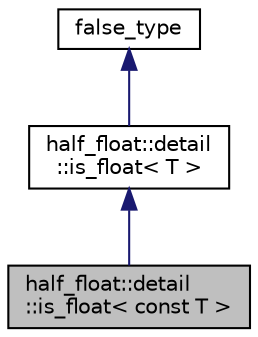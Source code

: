 digraph "half_float::detail::is_float&lt; const T &gt;"
{
  edge [fontname="Helvetica",fontsize="10",labelfontname="Helvetica",labelfontsize="10"];
  node [fontname="Helvetica",fontsize="10",shape=record];
  Node1 [label="half_float::detail\l::is_float\< const T \>",height=0.2,width=0.4,color="black", fillcolor="grey75", style="filled", fontcolor="black"];
  Node2 -> Node1 [dir="back",color="midnightblue",fontsize="10",style="solid"];
  Node2 [label="half_float::detail\l::is_float\< T \>",height=0.2,width=0.4,color="black", fillcolor="white", style="filled",URL="$structhalf__float_1_1detail_1_1is__float.html"];
  Node3 -> Node2 [dir="back",color="midnightblue",fontsize="10",style="solid"];
  Node3 [label="false_type",height=0.2,width=0.4,color="black", fillcolor="white", style="filled",URL="$structhalf__float_1_1detail_1_1bool__type.html",tooltip="Helper for tag dispatching. "];
}
